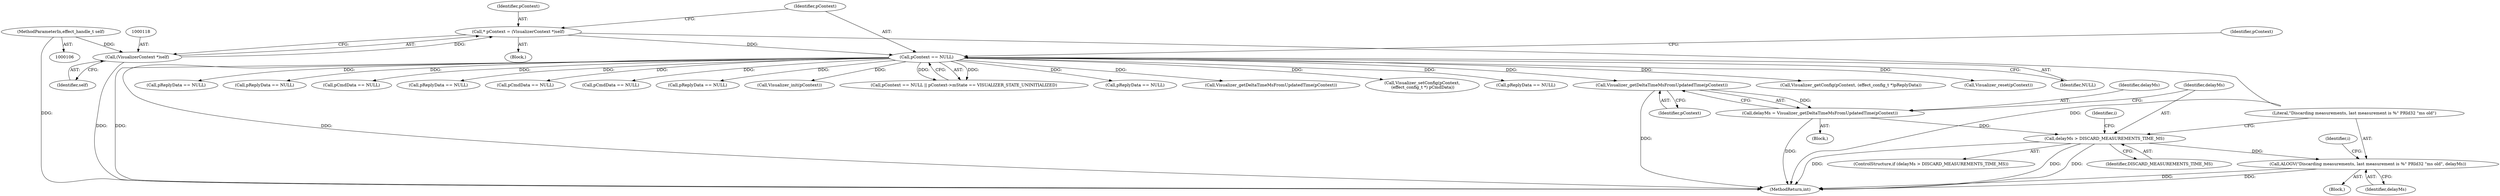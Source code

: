 digraph "0_Android_557bd7bfe6c4895faee09e46fc9b5304a956c8b7@pointer" {
"1000925" [label="(Call,Visualizer_getDeltaTimeMsFromUpdatedTime(pContext))"];
"1000123" [label="(Call,pContext == NULL)"];
"1000115" [label="(Call,* pContext = (VisualizerContext *)self)"];
"1000117" [label="(Call,(VisualizerContext *)self)"];
"1000107" [label="(MethodParameterIn,effect_handle_t self)"];
"1000923" [label="(Call,delayMs = Visualizer_getDeltaTimeMsFromUpdatedTime(pContext))"];
"1000928" [label="(Call,delayMs > DISCARD_MEASUREMENTS_TIME_MS)"];
"1000932" [label="(Call,ALOGV(\"Discarding measurements, last measurement is %\" PRId32 \"ms old\", delayMs))"];
"1000223" [label="(Call,Visualizer_getConfig(pContext, (effect_config_t *)pReplyData))"];
"1000230" [label="(Call,Visualizer_reset(pContext))"];
"1000125" [label="(Identifier,NULL)"];
"1000877" [label="(Block,)"];
"1000119" [label="(Identifier,self)"];
"1000236" [label="(Call,pReplyData == NULL)"];
"1000880" [label="(Call,pReplyData == NULL)"];
"1000115" [label="(Call,* pContext = (VisualizerContext *)self)"];
"1000323" [label="(Call,pCmdData == NULL)"];
"1000117" [label="(Call,(VisualizerContext *)self)"];
"1000123" [label="(Call,pContext == NULL)"];
"1000925" [label="(Call,Visualizer_getDeltaTimeMsFromUpdatedTime(pContext))"];
"1000928" [label="(Call,delayMs > DISCARD_MEASUREMENTS_TIME_MS)"];
"1000938" [label="(Identifier,i)"];
"1000279" [label="(Call,pReplyData == NULL)"];
"1000113" [label="(Block,)"];
"1000168" [label="(Call,pCmdData == NULL)"];
"1000498" [label="(Call,pCmdData == NULL)"];
"1000924" [label="(Identifier,delayMs)"];
"1000698" [label="(Call,pReplyData == NULL)"];
"1000162" [label="(Call,Visualizer_init(pContext))"];
"1000124" [label="(Identifier,pContext)"];
"1000930" [label="(Identifier,DISCARD_MEASUREMENTS_TIME_MS)"];
"1000985" [label="(Identifier,i)"];
"1000107" [label="(MethodParameterIn,effect_handle_t self)"];
"1000927" [label="(ControlStructure,if (delayMs > DISCARD_MEASUREMENTS_TIME_MS))"];
"1000932" [label="(Call,ALOGV(\"Discarding measurements, last measurement is %\" PRId32 \"ms old\", delayMs))"];
"1000923" [label="(Call,delayMs = Visualizer_getDeltaTimeMsFromUpdatedTime(pContext))"];
"1000122" [label="(Call,pContext == NULL || pContext->mState == VISUALIZER_STATE_UNINITIALIZED)"];
"1000933" [label="(Literal,\"Discarding measurements, last measurement is %\" PRId32 \"ms old\")"];
"1000207" [label="(Call,pReplyData == NULL)"];
"1000116" [label="(Identifier,pContext)"];
"1000723" [label="(Call,Visualizer_getDeltaTimeMsFromUpdatedTime(pContext))"];
"1000198" [label="(Call,Visualizer_setConfig(pContext,\n (effect_config_t *) pCmdData))"];
"1000926" [label="(Identifier,pContext)"];
"1000931" [label="(Block,)"];
"1000934" [label="(Identifier,delayMs)"];
"1001120" [label="(MethodReturn,int)"];
"1000929" [label="(Identifier,delayMs)"];
"1000141" [label="(Call,pReplyData == NULL)"];
"1000128" [label="(Identifier,pContext)"];
"1000925" -> "1000923"  [label="AST: "];
"1000925" -> "1000926"  [label="CFG: "];
"1000926" -> "1000925"  [label="AST: "];
"1000923" -> "1000925"  [label="CFG: "];
"1000925" -> "1001120"  [label="DDG: "];
"1000925" -> "1000923"  [label="DDG: "];
"1000123" -> "1000925"  [label="DDG: "];
"1000123" -> "1000122"  [label="AST: "];
"1000123" -> "1000125"  [label="CFG: "];
"1000124" -> "1000123"  [label="AST: "];
"1000125" -> "1000123"  [label="AST: "];
"1000128" -> "1000123"  [label="CFG: "];
"1000122" -> "1000123"  [label="CFG: "];
"1000123" -> "1001120"  [label="DDG: "];
"1000123" -> "1001120"  [label="DDG: "];
"1000123" -> "1000122"  [label="DDG: "];
"1000123" -> "1000122"  [label="DDG: "];
"1000115" -> "1000123"  [label="DDG: "];
"1000123" -> "1000141"  [label="DDG: "];
"1000123" -> "1000162"  [label="DDG: "];
"1000123" -> "1000168"  [label="DDG: "];
"1000123" -> "1000198"  [label="DDG: "];
"1000123" -> "1000207"  [label="DDG: "];
"1000123" -> "1000223"  [label="DDG: "];
"1000123" -> "1000230"  [label="DDG: "];
"1000123" -> "1000236"  [label="DDG: "];
"1000123" -> "1000279"  [label="DDG: "];
"1000123" -> "1000323"  [label="DDG: "];
"1000123" -> "1000498"  [label="DDG: "];
"1000123" -> "1000698"  [label="DDG: "];
"1000123" -> "1000723"  [label="DDG: "];
"1000123" -> "1000880"  [label="DDG: "];
"1000115" -> "1000113"  [label="AST: "];
"1000115" -> "1000117"  [label="CFG: "];
"1000116" -> "1000115"  [label="AST: "];
"1000117" -> "1000115"  [label="AST: "];
"1000124" -> "1000115"  [label="CFG: "];
"1000115" -> "1001120"  [label="DDG: "];
"1000117" -> "1000115"  [label="DDG: "];
"1000117" -> "1000119"  [label="CFG: "];
"1000118" -> "1000117"  [label="AST: "];
"1000119" -> "1000117"  [label="AST: "];
"1000117" -> "1001120"  [label="DDG: "];
"1000107" -> "1000117"  [label="DDG: "];
"1000107" -> "1000106"  [label="AST: "];
"1000107" -> "1001120"  [label="DDG: "];
"1000923" -> "1000877"  [label="AST: "];
"1000924" -> "1000923"  [label="AST: "];
"1000929" -> "1000923"  [label="CFG: "];
"1000923" -> "1001120"  [label="DDG: "];
"1000923" -> "1000928"  [label="DDG: "];
"1000928" -> "1000927"  [label="AST: "];
"1000928" -> "1000930"  [label="CFG: "];
"1000929" -> "1000928"  [label="AST: "];
"1000930" -> "1000928"  [label="AST: "];
"1000933" -> "1000928"  [label="CFG: "];
"1000985" -> "1000928"  [label="CFG: "];
"1000928" -> "1001120"  [label="DDG: "];
"1000928" -> "1001120"  [label="DDG: "];
"1000928" -> "1001120"  [label="DDG: "];
"1000928" -> "1000932"  [label="DDG: "];
"1000932" -> "1000931"  [label="AST: "];
"1000932" -> "1000934"  [label="CFG: "];
"1000933" -> "1000932"  [label="AST: "];
"1000934" -> "1000932"  [label="AST: "];
"1000938" -> "1000932"  [label="CFG: "];
"1000932" -> "1001120"  [label="DDG: "];
"1000932" -> "1001120"  [label="DDG: "];
}
